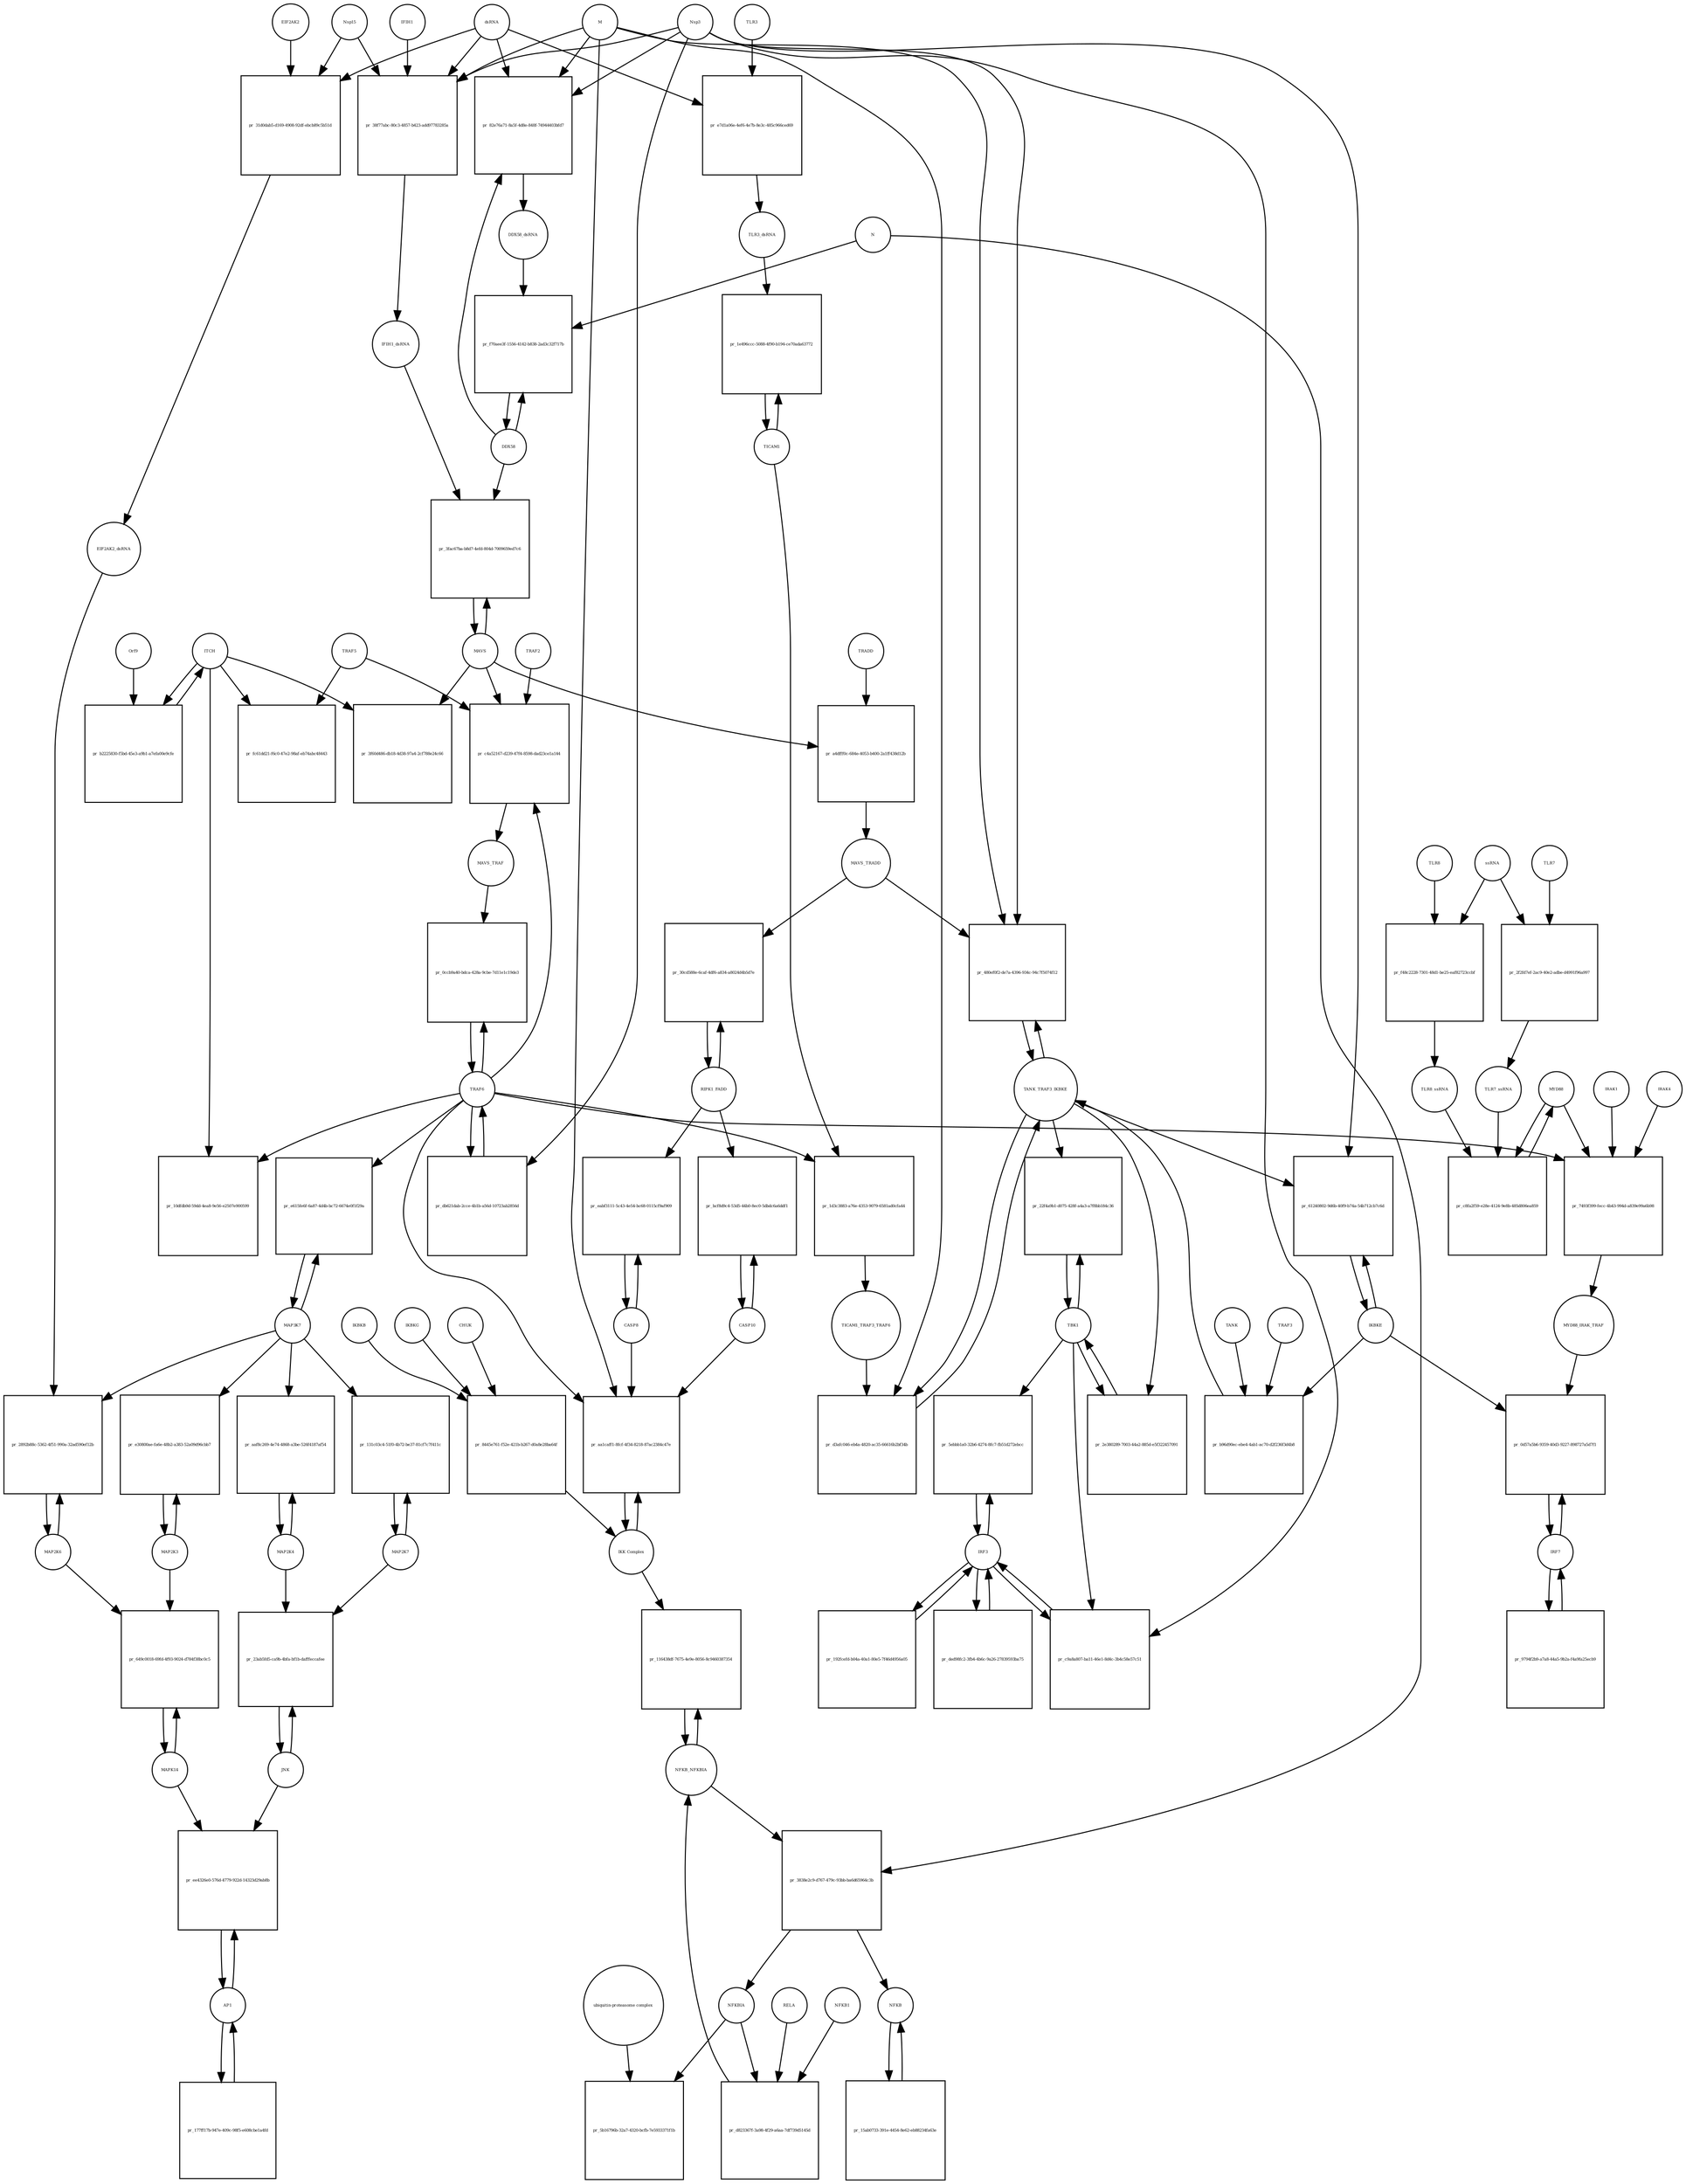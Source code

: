 strict digraph  {
dsRNA [annotation="", bipartite=0, cls="nucleic acid feature", fontsize=4, label=dsRNA, shape=circle];
"pr_82e76a71-8a5f-4d8e-848f-74944403bfd7" [annotation="", bipartite=1, cls=process, fontsize=4, label="pr_82e76a71-8a5f-4d8e-848f-74944403bfd7", shape=square];
DDX58_dsRNA [annotation="", bipartite=0, cls=complex, fontsize=4, label=DDX58_dsRNA, shape=circle];
M [annotation=urn_miriam_ncbiprotein_1796318601, bipartite=0, cls=macromolecule, fontsize=4, label=M, shape=circle];
Nsp3 [annotation=urn_miriam_ncbiprotein_1802476807, bipartite=0, cls=macromolecule, fontsize=4, label=Nsp3, shape=circle];
DDX58 [annotation=urn_miriam_hgnc_19102, bipartite=0, cls=macromolecule, fontsize=4, label=DDX58, shape=circle];
"pr_38f77abc-80c3-4857-b423-add97783285a" [annotation="", bipartite=1, cls=process, fontsize=4, label="pr_38f77abc-80c3-4857-b423-add97783285a", shape=square];
IFIH1_dsRNA [annotation="", bipartite=0, cls=complex, fontsize=4, label=IFIH1_dsRNA, shape=circle];
Nsp15 [annotation=urn_miriam_ncbiprotein_1802476818, bipartite=0, cls=macromolecule, fontsize=4, label=Nsp15, shape=circle];
IFIH1 [annotation=urn_miriam_hgnc_18873, bipartite=0, cls=macromolecule, fontsize=4, label=IFIH1, shape=circle];
"pr_f70aee3f-1556-4142-b838-2ad3c32f717b" [annotation="", bipartite=1, cls=process, fontsize=4, label="pr_f70aee3f-1556-4142-b838-2ad3c32f717b", shape=square];
N [annotation=urn_miriam_ncbiprotein_1798174255, bipartite=0, cls=macromolecule, fontsize=4, label=N, shape=circle];
MAVS [annotation=urn_miriam_hgnc_29233, bipartite=0, cls="macromolecule multimer", fontsize=4, label=MAVS, shape=circle];
"pr_3fac67ba-b8d7-4efd-804d-7009659ed7c6" [annotation="", bipartite=1, cls=process, fontsize=4, label="pr_3fac67ba-b8d7-4efd-804d-7009659ed7c6", shape=square];
NFKBIA [annotation=urn_miriam_hgnc_7797, bipartite=0, cls=macromolecule, fontsize=4, label=NFKBIA, shape=circle];
"pr_5b16796b-32a7-4320-bcfb-7e5933371f1b" [annotation="", bipartite=1, cls=process, fontsize=4, label="pr_5b16796b-32a7-4320-bcfb-7e5933371f1b", shape=square];
"ubiquitin-proteasome complex" [annotation="", bipartite=0, cls=complex, fontsize=4, label="ubiquitin-proteasome complex", shape=circle];
IRF3 [annotation=urn_miriam_hgnc_6118, bipartite=0, cls=macromolecule, fontsize=4, label=IRF3, shape=circle];
"pr_5ebbb1a0-32b6-4274-8fc7-fb51d272ebcc" [annotation="", bipartite=1, cls=process, fontsize=4, label="pr_5ebbb1a0-32b6-4274-8fc7-fb51d272ebcc", shape=square];
TBK1 [annotation="", bipartite=0, cls=macromolecule, fontsize=4, label=TBK1, shape=circle];
"pr_c9a8a807-ba11-46e1-8d4c-3b4c58e57c51" [annotation="", bipartite=1, cls=process, fontsize=4, label="pr_c9a8a807-ba11-46e1-8d4c-3b4c58e57c51", shape=square];
IRF7 [annotation=urn_miriam_hgnc_6122, bipartite=0, cls="macromolecule multimer", fontsize=4, label=IRF7, shape=circle];
"pr_0d57a5b6-9359-40d3-9227-898727a5d7f1" [annotation="", bipartite=1, cls=process, fontsize=4, label="pr_0d57a5b6-9359-40d3-9227-898727a5d7f1", shape=square];
IKBKE [annotation=urn_miriam_hgnc_14552, bipartite=0, cls=macromolecule, fontsize=4, label=IKBKE, shape=circle];
MYD88_IRAK_TRAF [annotation="", bipartite=0, cls=complex, fontsize=4, label=MYD88_IRAK_TRAF, shape=circle];
TRAF6 [annotation=urn_miriam_hgnc_12036, bipartite=0, cls=macromolecule, fontsize=4, label=TRAF6, shape=circle];
"pr_0ccb9a40-bdca-428a-9cbe-7d11e1c19de3" [annotation="", bipartite=1, cls=process, fontsize=4, label="pr_0ccb9a40-bdca-428a-9cbe-7d11e1c19de3", shape=square];
MAVS_TRAF [annotation="", bipartite=0, cls=complex, fontsize=4, label=MAVS_TRAF, shape=circle];
"pr_3f60d486-db18-4d38-97a4-2cf788e24c66" [annotation="", bipartite=1, cls=process, fontsize=4, label="pr_3f60d486-db18-4d38-97a4-2cf788e24c66", shape=square];
ITCH [annotation="", bipartite=0, cls=macromolecule, fontsize=4, label=ITCH, shape=circle];
TRAF5 [annotation=urn_miriam_hgnc_12035, bipartite=0, cls=macromolecule, fontsize=4, label=TRAF5, shape=circle];
"pr_fc61dd21-f6c0-47e2-98af-eb74abc48443" [annotation="", bipartite=1, cls=process, fontsize=4, label="pr_fc61dd21-f6c0-47e2-98af-eb74abc48443", shape=square];
"pr_10dfdb9d-59dd-4ea8-9e56-e2507e900599" [annotation="", bipartite=1, cls=process, fontsize=4, label="pr_10dfdb9d-59dd-4ea8-9e56-e2507e900599", shape=square];
TICAM1 [annotation=urn_miriam_hgnc_18348, bipartite=0, cls=macromolecule, fontsize=4, label=TICAM1, shape=circle];
"pr_1e496ccc-5088-4f90-b194-ce70ada63772" [annotation="", bipartite=1, cls=process, fontsize=4, label="pr_1e496ccc-5088-4f90-b194-ce70ada63772", shape=square];
TLR3_dsRNA [annotation="", bipartite=0, cls=complex, fontsize=4, label=TLR3_dsRNA, shape=circle];
TLR3 [annotation=urn_miriam_hgnc_11849, bipartite=0, cls="macromolecule multimer", fontsize=4, label=TLR3, shape=circle];
"pr_e7d1a06e-4ef6-4e7b-8e3c-485c966ced69" [annotation="", bipartite=1, cls=process, fontsize=4, label="pr_e7d1a06e-4ef6-4e7b-8e3c-485c966ced69", shape=square];
"pr_1d3c3883-a76e-4353-9079-6581ad0cfa44" [annotation="", bipartite=1, cls=process, fontsize=4, label="pr_1d3c3883-a76e-4353-9079-6581ad0cfa44", shape=square];
TICAM1_TRAF3_TRAF6 [annotation="", bipartite=0, cls=complex, fontsize=4, label=TICAM1_TRAF3_TRAF6, shape=circle];
TANK_TRAF3_IKBKE [annotation="", bipartite=0, cls=complex, fontsize=4, label=TANK_TRAF3_IKBKE, shape=circle];
"pr_d3afc046-eb4a-4820-ac35-66616b2bf34b" [annotation="", bipartite=1, cls=process, fontsize=4, label="pr_d3afc046-eb4a-4820-ac35-66616b2bf34b", shape=square];
"pr_22f4a9b1-d075-428f-a4a3-a7f8bb184c36" [annotation="", bipartite=1, cls=process, fontsize=4, label="pr_22f4a9b1-d075-428f-a4a3-a7f8bb184c36", shape=square];
"pr_61240802-9d6b-40f9-b74a-54b712cb7c6d" [annotation="", bipartite=1, cls=process, fontsize=4, label="pr_61240802-9d6b-40f9-b74a-54b712cb7c6d", shape=square];
MYD88 [annotation="", bipartite=0, cls=macromolecule, fontsize=4, label=MYD88, shape=circle];
"pr_7493f399-fecc-4b43-994d-a839e99a6b98" [annotation="", bipartite=1, cls=process, fontsize=4, label="pr_7493f399-fecc-4b43-994d-a839e99a6b98", shape=square];
IRAK1 [annotation=urn_miriam_hgnc_6112, bipartite=0, cls=macromolecule, fontsize=4, label=IRAK1, shape=circle];
IRAK4 [annotation=urn_miriam_hgnc_17967, bipartite=0, cls=macromolecule, fontsize=4, label=IRAK4, shape=circle];
TLR7 [annotation=urn_miriam_hgnc_15631, bipartite=0, cls=macromolecule, fontsize=4, label=TLR7, shape=circle];
"pr_2f2fd7ef-2ac9-40e2-adbe-d4991f96a997" [annotation="", bipartite=1, cls=process, fontsize=4, label="pr_2f2fd7ef-2ac9-40e2-adbe-d4991f96a997", shape=square];
TLR7_ssRNA [annotation="", bipartite=0, cls=complex, fontsize=4, label=TLR7_ssRNA, shape=circle];
ssRNA [annotation="", bipartite=0, cls="nucleic acid feature", fontsize=4, label=ssRNA, shape=circle];
TLR8 [annotation=urn_miriam_hgnc_15632, bipartite=0, cls=macromolecule, fontsize=4, label=TLR8, shape=circle];
"pr_f48c2228-7301-48d1-be25-eaf82723ccbf" [annotation="", bipartite=1, cls=process, fontsize=4, label="pr_f48c2228-7301-48d1-be25-eaf82723ccbf", shape=square];
TLR8_ssRNA [annotation="", bipartite=0, cls=complex, fontsize=4, label=TLR8_ssRNA, shape=circle];
"pr_c8fa2f59-e28e-4124-9e8b-485d806ea859" [annotation="", bipartite=1, cls=process, fontsize=4, label="pr_c8fa2f59-e28e-4124-9e8b-485d806ea859", shape=square];
MAP3K7 [annotation="", bipartite=0, cls=macromolecule, fontsize=4, label=MAP3K7, shape=circle];
"pr_e615fe6f-6a87-4d4b-bc72-6674e0f1f29a" [annotation="", bipartite=1, cls=process, fontsize=4, label="pr_e615fe6f-6a87-4d4b-bc72-6674e0f1f29a", shape=square];
TRAF2 [annotation=urn_miriam_hgnc_12032, bipartite=0, cls=macromolecule, fontsize=4, label=TRAF2, shape=circle];
"pr_c4a52167-d239-47f4-8598-dad23ce1a144" [annotation="", bipartite=1, cls=process, fontsize=4, label="pr_c4a52167-d239-47f4-8598-dad23ce1a144", shape=square];
"pr_b2225830-f5bd-45e3-a9b1-a7efa00e9cfe" [annotation="", bipartite=1, cls=process, fontsize=4, label="pr_b2225830-f5bd-45e3-a9b1-a7efa00e9cfe", shape=square];
Orf9 [annotation=urn_miriam_uniprot_P59636, bipartite=0, cls=macromolecule, fontsize=4, label=Orf9, shape=circle];
"pr_a4dfff0c-684e-4053-b400-2a1ff438d12b" [annotation="", bipartite=1, cls=process, fontsize=4, label="pr_a4dfff0c-684e-4053-b400-2a1ff438d12b", shape=square];
MAVS_TRADD [annotation="", bipartite=0, cls=complex, fontsize=4, label=MAVS_TRADD, shape=circle];
TRADD [annotation=urn_miriam_hgnc_12030, bipartite=0, cls=macromolecule, fontsize=4, label=TRADD, shape=circle];
"pr_db621dab-2cce-4b1b-a56d-10723ab2856d" [annotation="", bipartite=1, cls=process, fontsize=4, label="pr_db621dab-2cce-4b1b-a56d-10723ab2856d", shape=square];
AP1 [annotation="", bipartite=0, cls=complex, fontsize=4, label=AP1, shape=circle];
"pr_ee4326e0-576d-4779-922d-14323d29ab8b" [annotation="", bipartite=1, cls=process, fontsize=4, label="pr_ee4326e0-576d-4779-922d-14323d29ab8b", shape=square];
MAPK14 [annotation="", bipartite=0, cls=macromolecule, fontsize=4, label=MAPK14, shape=circle];
JNK [annotation="", bipartite=0, cls=complex, fontsize=4, label=JNK, shape=circle];
"pr_23ab5fd5-ca9b-4bfa-bf1b-dafffeccafee" [annotation="", bipartite=1, cls=process, fontsize=4, label="pr_23ab5fd5-ca9b-4bfa-bf1b-dafffeccafee", shape=square];
MAP2K7 [annotation="", bipartite=0, cls=macromolecule, fontsize=4, label=MAP2K7, shape=circle];
MAP2K4 [annotation="", bipartite=0, cls=macromolecule, fontsize=4, label=MAP2K4, shape=circle];
"pr_aaf8c269-4e74-4868-a3be-526f4187af54" [annotation="", bipartite=1, cls=process, fontsize=4, label="pr_aaf8c269-4e74-4868-a3be-526f4187af54", shape=square];
"pr_131c03c4-51f0-4b72-be37-81cf7c7f411c" [annotation="", bipartite=1, cls=process, fontsize=4, label="pr_131c03c4-51f0-4b72-be37-81cf7c7f411c", shape=square];
MAP2K3 [annotation="", bipartite=0, cls=macromolecule, fontsize=4, label=MAP2K3, shape=circle];
"pr_e30800ae-fa6e-48b2-a383-52a09d96cbb7" [annotation="", bipartite=1, cls=process, fontsize=4, label="pr_e30800ae-fa6e-48b2-a383-52a09d96cbb7", shape=square];
MAP2K6 [annotation="", bipartite=0, cls=macromolecule, fontsize=4, label=MAP2K6, shape=circle];
"pr_2892b88c-5362-4f51-990a-32ad590ef12b" [annotation="", bipartite=1, cls=process, fontsize=4, label="pr_2892b88c-5362-4f51-990a-32ad590ef12b", shape=square];
EIF2AK2_dsRNA [annotation="", bipartite=0, cls=complex, fontsize=4, label=EIF2AK2_dsRNA, shape=circle];
"pr_31d0dab5-d169-4908-92df-ebcb89c5b51d" [annotation="", bipartite=1, cls=process, fontsize=4, label="pr_31d0dab5-d169-4908-92df-ebcb89c5b51d", shape=square];
EIF2AK2 [annotation=urn_miriam_hgnc_9437, bipartite=0, cls=macromolecule, fontsize=4, label=EIF2AK2, shape=circle];
RIPK1_FADD [annotation="", bipartite=0, cls=complex, fontsize=4, label=RIPK1_FADD, shape=circle];
"pr_30cd588e-6caf-4df6-a834-a8024d4b5d7e" [annotation="", bipartite=1, cls=process, fontsize=4, label="pr_30cd588e-6caf-4df6-a834-a8024d4b5d7e", shape=square];
CASP8 [annotation="", bipartite=0, cls=macromolecule, fontsize=4, label=CASP8, shape=circle];
"pr_eabf3111-5c43-4e54-bc68-0115cf9af909" [annotation="", bipartite=1, cls=process, fontsize=4, label="pr_eabf3111-5c43-4e54-bc68-0115cf9af909", shape=square];
CASP10 [annotation="", bipartite=0, cls=macromolecule, fontsize=4, label=CASP10, shape=circle];
"pr_bcf8d9c4-53d5-44b0-8ec0-5dbdc6a6ddf1" [annotation="", bipartite=1, cls=process, fontsize=4, label="pr_bcf8d9c4-53d5-44b0-8ec0-5dbdc6a6ddf1", shape=square];
NFKB_NFKBIA [annotation="", bipartite=0, cls=complex, fontsize=4, label=NFKB_NFKBIA, shape=circle];
"pr_116438df-7675-4e9e-8056-8c9460387354" [annotation="", bipartite=1, cls=process, fontsize=4, label="pr_116438df-7675-4e9e-8056-8c9460387354", shape=square];
"IKK Complex" [annotation="", bipartite=0, cls=complex, fontsize=4, label="IKK Complex", shape=circle];
"pr_3838e2c9-d767-479c-93bb-ba6d65964c3b" [annotation="", bipartite=1, cls=process, fontsize=4, label="pr_3838e2c9-d767-479c-93bb-ba6d65964c3b", shape=square];
NFKB [annotation="", bipartite=0, cls=complex, fontsize=4, label=NFKB, shape=circle];
"pr_aa1caff1-8fcf-4f34-8218-87ac2384c47e" [annotation="", bipartite=1, cls=process, fontsize=4, label="pr_aa1caff1-8fcf-4f34-8218-87ac2384c47e", shape=square];
"pr_d823367f-3a98-4f29-a6aa-7df739d5145d" [annotation="", bipartite=1, cls=process, fontsize=4, label="pr_d823367f-3a98-4f29-a6aa-7df739d5145d", shape=square];
RELA [annotation="", bipartite=0, cls=macromolecule, fontsize=4, label=RELA, shape=circle];
NFKB1 [annotation="", bipartite=0, cls=macromolecule, fontsize=4, label=NFKB1, shape=circle];
IKBKG [annotation="", bipartite=0, cls=macromolecule, fontsize=4, label=IKBKG, shape=circle];
"pr_8445e761-f52e-421b-b267-d0a8e28ba64f" [annotation="", bipartite=1, cls=process, fontsize=4, label="pr_8445e761-f52e-421b-b267-d0a8e28ba64f", shape=square];
CHUK [annotation="", bipartite=0, cls=macromolecule, fontsize=4, label=CHUK, shape=circle];
IKBKB [annotation="", bipartite=0, cls=macromolecule, fontsize=4, label=IKBKB, shape=circle];
"pr_480ef0f2-de7a-4396-934c-94c7f5074f12" [annotation="", bipartite=1, cls=process, fontsize=4, label="pr_480ef0f2-de7a-4396-934c-94c7f5074f12", shape=square];
"pr_2e380289-7003-44a2-885d-e5f322457091" [annotation="", bipartite=1, cls=process, fontsize=4, label="pr_2e380289-7003-44a2-885d-e5f322457091", shape=square];
"pr_649c0018-69fd-4f93-9024-d784f38bc0c5" [annotation="", bipartite=1, cls=process, fontsize=4, label="pr_649c0018-69fd-4f93-9024-d784f38bc0c5", shape=square];
TRAF3 [annotation="", bipartite=0, cls=macromolecule, fontsize=4, label=TRAF3, shape=circle];
"pr_b96d90ec-ebe4-4ab1-ac70-d2f236f3d4b8" [annotation="", bipartite=1, cls=process, fontsize=4, label="pr_b96d90ec-ebe4-4ab1-ac70-d2f236f3d4b8", shape=square];
TANK [annotation="", bipartite=0, cls=macromolecule, fontsize=4, label=TANK, shape=circle];
"pr_177ff17b-947e-409c-98f5-e608cbe1a4fd" [annotation="", bipartite=1, cls=process, fontsize=4, label="pr_177ff17b-947e-409c-98f5-e608cbe1a4fd", shape=square];
"pr_9794f2b9-a7a8-44a5-9b2a-f4a9fa25ecb9" [annotation="", bipartite=1, cls=process, fontsize=4, label="pr_9794f2b9-a7a8-44a5-9b2a-f4a9fa25ecb9", shape=square];
"pr_192fcefd-b04a-40a1-80e5-7f46d4956a05" [annotation="", bipartite=1, cls=process, fontsize=4, label="pr_192fcefd-b04a-40a1-80e5-7f46d4956a05", shape=square];
"pr_15ab0733-391e-4454-8e62-eb88234fa63e" [annotation="", bipartite=1, cls=process, fontsize=4, label="pr_15ab0733-391e-4454-8e62-eb88234fa63e", shape=square];
"pr_ded98fc2-3fb4-4b6c-9a26-27839593ba75" [annotation="", bipartite=1, cls=process, fontsize=4, label="pr_ded98fc2-3fb4-4b6c-9a26-27839593ba75", shape=square];
dsRNA -> "pr_82e76a71-8a5f-4d8e-848f-74944403bfd7"  [annotation="", interaction_type=consumption];
dsRNA -> "pr_38f77abc-80c3-4857-b423-add97783285a"  [annotation="", interaction_type=consumption];
dsRNA -> "pr_e7d1a06e-4ef6-4e7b-8e3c-485c966ced69"  [annotation="", interaction_type=consumption];
dsRNA -> "pr_31d0dab5-d169-4908-92df-ebcb89c5b51d"  [annotation="", interaction_type=consumption];
"pr_82e76a71-8a5f-4d8e-848f-74944403bfd7" -> DDX58_dsRNA  [annotation="", interaction_type=production];
DDX58_dsRNA -> "pr_f70aee3f-1556-4142-b838-2ad3c32f717b"  [annotation="urn_miriam_pubmed_25581309|urn_miriam_pubmed_28148787|urn_miriam_taxonomy_694009", interaction_type=catalysis];
M -> "pr_82e76a71-8a5f-4d8e-848f-74944403bfd7"  [annotation="urn_miriam_pubmed_20303872|urn_miriam_pubmed_19380580|urn_miriam_pubmed_31226023|urn_miriam_taxonomy_694009", interaction_type=inhibition];
M -> "pr_38f77abc-80c3-4857-b423-add97783285a"  [annotation="urn_miriam_pubmed_28484023|urn_miriam_pubmed_19380580|urn_miriam_pubmed_31226023|urn_miriam_taxonomy_694009", interaction_type=inhibition];
M -> "pr_d3afc046-eb4a-4820-ac35-66616b2bf34b"  [annotation="urn_miriam_pubmed_19380580|urn_miriam_pubmed_19366914|urn_miriam_taxonomy_694009", interaction_type=inhibition];
M -> "pr_aa1caff1-8fcf-4f34-8218-87ac2384c47e"  [annotation="urn_miriam_pubmed_19366914|urn_miriam_pubmed_20303872|urn_miriam_pubmed_17705188|urn_miriam_pubmed_694009", interaction_type=inhibition];
M -> "pr_480ef0f2-de7a-4396-934c-94c7f5074f12"  [annotation="urn_miriam_pubmed_19366914|urn_miriam_pubmed_27164085|urn_miriam_pubmed_19380580|urn_miriam_taxonomy_694009", interaction_type=inhibition];
Nsp3 -> "pr_82e76a71-8a5f-4d8e-848f-74944403bfd7"  [annotation="urn_miriam_pubmed_20303872|urn_miriam_pubmed_19380580|urn_miriam_pubmed_31226023|urn_miriam_taxonomy_694009", interaction_type=inhibition];
Nsp3 -> "pr_38f77abc-80c3-4857-b423-add97783285a"  [annotation="urn_miriam_pubmed_28484023|urn_miriam_pubmed_19380580|urn_miriam_pubmed_31226023|urn_miriam_taxonomy_694009", interaction_type=inhibition];
Nsp3 -> "pr_c9a8a807-ba11-46e1-8d4c-3b4c58e57c51"  [annotation="urn_miriam_pubmed_17761676|urn_miriam_pubmed_31226023|urn_miriam_taxonomy_694009", interaction_type=inhibition];
Nsp3 -> "pr_61240802-9d6b-40f9-b74a-54b712cb7c6d"  [annotation="urn_miriam_pubmed_20303872|urn_miriam_pubmed_31226023|urn_miriam_taxonomy_694009", interaction_type=inhibition];
Nsp3 -> "pr_db621dab-2cce-4b1b-a56d-10723ab2856d"  [annotation="urn_miriam_pubmed_27164085|urn_miriam_taxonomy_694009", interaction_type=catalysis];
Nsp3 -> "pr_480ef0f2-de7a-4396-934c-94c7f5074f12"  [annotation="urn_miriam_pubmed_19366914|urn_miriam_pubmed_27164085|urn_miriam_pubmed_19380580|urn_miriam_taxonomy_694009", interaction_type=inhibition];
DDX58 -> "pr_82e76a71-8a5f-4d8e-848f-74944403bfd7"  [annotation="", interaction_type=consumption];
DDX58 -> "pr_f70aee3f-1556-4142-b838-2ad3c32f717b"  [annotation="", interaction_type=consumption];
DDX58 -> "pr_3fac67ba-b8d7-4efd-804d-7009659ed7c6"  [annotation=urn_miriam_pubmed_25581309, interaction_type=catalysis];
"pr_38f77abc-80c3-4857-b423-add97783285a" -> IFIH1_dsRNA  [annotation="", interaction_type=production];
IFIH1_dsRNA -> "pr_3fac67ba-b8d7-4efd-804d-7009659ed7c6"  [annotation=urn_miriam_pubmed_25581309, interaction_type=catalysis];
Nsp15 -> "pr_38f77abc-80c3-4857-b423-add97783285a"  [annotation="urn_miriam_pubmed_28484023|urn_miriam_pubmed_19380580|urn_miriam_pubmed_31226023|urn_miriam_taxonomy_694009", interaction_type=inhibition];
Nsp15 -> "pr_31d0dab5-d169-4908-92df-ebcb89c5b51d"  [annotation="urn_miriam_pubmed_28484023|urn_miriam_pubmed_19366914|urn_miriam_taxonomy_694009", interaction_type=inhibition];
IFIH1 -> "pr_38f77abc-80c3-4857-b423-add97783285a"  [annotation="", interaction_type=consumption];
"pr_f70aee3f-1556-4142-b838-2ad3c32f717b" -> DDX58  [annotation="", interaction_type=production];
N -> "pr_f70aee3f-1556-4142-b838-2ad3c32f717b"  [annotation="urn_miriam_pubmed_25581309|urn_miriam_pubmed_28148787|urn_miriam_taxonomy_694009", interaction_type=inhibition];
N -> "pr_3838e2c9-d767-479c-93bb-ba6d65964c3b"  [annotation="urn_miriam_pubmed_16143815|urn_miriam_taxonomy_694009", interaction_type=stimulation];
MAVS -> "pr_3fac67ba-b8d7-4efd-804d-7009659ed7c6"  [annotation="", interaction_type=consumption];
MAVS -> "pr_3f60d486-db18-4d38-97a4-2cf788e24c66"  [annotation="", interaction_type=consumption];
MAVS -> "pr_c4a52167-d239-47f4-8598-dad23ce1a144"  [annotation="", interaction_type=consumption];
MAVS -> "pr_a4dfff0c-684e-4053-b400-2a1ff438d12b"  [annotation="", interaction_type=consumption];
"pr_3fac67ba-b8d7-4efd-804d-7009659ed7c6" -> MAVS  [annotation="", interaction_type=production];
NFKBIA -> "pr_5b16796b-32a7-4320-bcfb-7e5933371f1b"  [annotation="", interaction_type=consumption];
NFKBIA -> "pr_d823367f-3a98-4f29-a6aa-7df739d5145d"  [annotation="", interaction_type=consumption];
"ubiquitin-proteasome complex" -> "pr_5b16796b-32a7-4320-bcfb-7e5933371f1b"  [annotation=urn_miriam_pubmed_20303872, interaction_type=catalysis];
IRF3 -> "pr_5ebbb1a0-32b6-4274-8fc7-fb51d272ebcc"  [annotation="", interaction_type=consumption];
IRF3 -> "pr_c9a8a807-ba11-46e1-8d4c-3b4c58e57c51"  [annotation="", interaction_type=consumption];
IRF3 -> "pr_192fcefd-b04a-40a1-80e5-7f46d4956a05"  [annotation="", interaction_type=consumption];
IRF3 -> "pr_ded98fc2-3fb4-4b6c-9a26-27839593ba75"  [annotation="", interaction_type=consumption];
"pr_5ebbb1a0-32b6-4274-8fc7-fb51d272ebcc" -> IRF3  [annotation="", interaction_type=production];
TBK1 -> "pr_5ebbb1a0-32b6-4274-8fc7-fb51d272ebcc"  [annotation=urn_miriam_pubmed_25581309, interaction_type=catalysis];
TBK1 -> "pr_c9a8a807-ba11-46e1-8d4c-3b4c58e57c51"  [annotation="urn_miriam_pubmed_17761676|urn_miriam_pubmed_31226023|urn_miriam_taxonomy_694009", interaction_type=catalysis];
TBK1 -> "pr_22f4a9b1-d075-428f-a4a3-a7f8bb184c36"  [annotation="", interaction_type=consumption];
TBK1 -> "pr_2e380289-7003-44a2-885d-e5f322457091"  [annotation="", interaction_type=consumption];
"pr_c9a8a807-ba11-46e1-8d4c-3b4c58e57c51" -> IRF3  [annotation="", interaction_type=production];
IRF7 -> "pr_0d57a5b6-9359-40d3-9227-898727a5d7f1"  [annotation="", interaction_type=consumption];
IRF7 -> "pr_9794f2b9-a7a8-44a5-9b2a-f4a9fa25ecb9"  [annotation="", interaction_type=consumption];
"pr_0d57a5b6-9359-40d3-9227-898727a5d7f1" -> IRF7  [annotation="", interaction_type=production];
IKBKE -> "pr_0d57a5b6-9359-40d3-9227-898727a5d7f1"  [annotation=urn_miriam_pubmed_20303872, interaction_type=catalysis];
IKBKE -> "pr_61240802-9d6b-40f9-b74a-54b712cb7c6d"  [annotation="", interaction_type=consumption];
IKBKE -> "pr_b96d90ec-ebe4-4ab1-ac70-d2f236f3d4b8"  [annotation="", interaction_type=consumption];
MYD88_IRAK_TRAF -> "pr_0d57a5b6-9359-40d3-9227-898727a5d7f1"  [annotation=urn_miriam_pubmed_20303872, interaction_type=catalysis];
TRAF6 -> "pr_0ccb9a40-bdca-428a-9cbe-7d11e1c19de3"  [annotation="", interaction_type=consumption];
TRAF6 -> "pr_10dfdb9d-59dd-4ea8-9e56-e2507e900599"  [annotation="", interaction_type=consumption];
TRAF6 -> "pr_1d3c3883-a76e-4353-9079-6581ad0cfa44"  [annotation="", interaction_type=consumption];
TRAF6 -> "pr_7493f399-fecc-4b43-994d-a839e99a6b98"  [annotation="", interaction_type=consumption];
TRAF6 -> "pr_e615fe6f-6a87-4d4b-bc72-6674e0f1f29a"  [annotation=urn_miriam_pubmed_19366914, interaction_type=stimulation];
TRAF6 -> "pr_c4a52167-d239-47f4-8598-dad23ce1a144"  [annotation="", interaction_type=consumption];
TRAF6 -> "pr_db621dab-2cce-4b1b-a56d-10723ab2856d"  [annotation="", interaction_type=consumption];
TRAF6 -> "pr_aa1caff1-8fcf-4f34-8218-87ac2384c47e"  [annotation="urn_miriam_pubmed_19366914|urn_miriam_pubmed_20303872|urn_miriam_pubmed_17705188|urn_miriam_pubmed_694009", interaction_type=stimulation];
"pr_0ccb9a40-bdca-428a-9cbe-7d11e1c19de3" -> TRAF6  [annotation="", interaction_type=production];
MAVS_TRAF -> "pr_0ccb9a40-bdca-428a-9cbe-7d11e1c19de3"  [annotation=urn_miriam_pubmed_19366914, interaction_type=catalysis];
ITCH -> "pr_3f60d486-db18-4d38-97a4-2cf788e24c66"  [annotation=urn_miriam_pubmed_25135833, interaction_type=catalysis];
ITCH -> "pr_fc61dd21-f6c0-47e2-98af-eb74abc48443"  [annotation=urn_miriam_pubmed_25135833, interaction_type=catalysis];
ITCH -> "pr_10dfdb9d-59dd-4ea8-9e56-e2507e900599"  [annotation=urn_miriam_pubmed_25135833, interaction_type=catalysis];
ITCH -> "pr_b2225830-f5bd-45e3-a9b1-a7efa00e9cfe"  [annotation="", interaction_type=consumption];
TRAF5 -> "pr_fc61dd21-f6c0-47e2-98af-eb74abc48443"  [annotation="", interaction_type=consumption];
TRAF5 -> "pr_c4a52167-d239-47f4-8598-dad23ce1a144"  [annotation="", interaction_type=consumption];
TICAM1 -> "pr_1e496ccc-5088-4f90-b194-ce70ada63772"  [annotation="", interaction_type=consumption];
TICAM1 -> "pr_1d3c3883-a76e-4353-9079-6581ad0cfa44"  [annotation="", interaction_type=consumption];
"pr_1e496ccc-5088-4f90-b194-ce70ada63772" -> TICAM1  [annotation="", interaction_type=production];
TLR3_dsRNA -> "pr_1e496ccc-5088-4f90-b194-ce70ada63772"  [annotation=urn_miriam_pubmed_20303872, interaction_type=stimulation];
TLR3 -> "pr_e7d1a06e-4ef6-4e7b-8e3c-485c966ced69"  [annotation="", interaction_type=consumption];
"pr_e7d1a06e-4ef6-4e7b-8e3c-485c966ced69" -> TLR3_dsRNA  [annotation="", interaction_type=production];
"pr_1d3c3883-a76e-4353-9079-6581ad0cfa44" -> TICAM1_TRAF3_TRAF6  [annotation="", interaction_type=production];
TICAM1_TRAF3_TRAF6 -> "pr_d3afc046-eb4a-4820-ac35-66616b2bf34b"  [annotation="urn_miriam_pubmed_19380580|urn_miriam_pubmed_19366914|urn_miriam_taxonomy_694009", interaction_type=stimulation];
TANK_TRAF3_IKBKE -> "pr_d3afc046-eb4a-4820-ac35-66616b2bf34b"  [annotation="", interaction_type=consumption];
TANK_TRAF3_IKBKE -> "pr_22f4a9b1-d075-428f-a4a3-a7f8bb184c36"  [annotation=urn_miriam_pubmed_20303872, interaction_type=stimulation];
TANK_TRAF3_IKBKE -> "pr_61240802-9d6b-40f9-b74a-54b712cb7c6d"  [annotation="urn_miriam_pubmed_20303872|urn_miriam_pubmed_31226023|urn_miriam_taxonomy_694009", interaction_type=stimulation];
TANK_TRAF3_IKBKE -> "pr_480ef0f2-de7a-4396-934c-94c7f5074f12"  [annotation="", interaction_type=consumption];
TANK_TRAF3_IKBKE -> "pr_2e380289-7003-44a2-885d-e5f322457091"  [annotation=urn_miriam_pubmed_19366914, interaction_type=stimulation];
"pr_d3afc046-eb4a-4820-ac35-66616b2bf34b" -> TANK_TRAF3_IKBKE  [annotation="", interaction_type=production];
"pr_22f4a9b1-d075-428f-a4a3-a7f8bb184c36" -> TBK1  [annotation="", interaction_type=production];
"pr_61240802-9d6b-40f9-b74a-54b712cb7c6d" -> IKBKE  [annotation="", interaction_type=production];
MYD88 -> "pr_7493f399-fecc-4b43-994d-a839e99a6b98"  [annotation="", interaction_type=consumption];
MYD88 -> "pr_c8fa2f59-e28e-4124-9e8b-485d806ea859"  [annotation="", interaction_type=consumption];
"pr_7493f399-fecc-4b43-994d-a839e99a6b98" -> MYD88_IRAK_TRAF  [annotation="", interaction_type=production];
IRAK1 -> "pr_7493f399-fecc-4b43-994d-a839e99a6b98"  [annotation="", interaction_type=consumption];
IRAK4 -> "pr_7493f399-fecc-4b43-994d-a839e99a6b98"  [annotation="", interaction_type=consumption];
TLR7 -> "pr_2f2fd7ef-2ac9-40e2-adbe-d4991f96a997"  [annotation="", interaction_type=consumption];
"pr_2f2fd7ef-2ac9-40e2-adbe-d4991f96a997" -> TLR7_ssRNA  [annotation="", interaction_type=production];
TLR7_ssRNA -> "pr_c8fa2f59-e28e-4124-9e8b-485d806ea859"  [annotation=urn_miriam_pubmed_19366914, interaction_type=stimulation];
ssRNA -> "pr_2f2fd7ef-2ac9-40e2-adbe-d4991f96a997"  [annotation="", interaction_type=consumption];
ssRNA -> "pr_f48c2228-7301-48d1-be25-eaf82723ccbf"  [annotation="", interaction_type=consumption];
TLR8 -> "pr_f48c2228-7301-48d1-be25-eaf82723ccbf"  [annotation="", interaction_type=consumption];
"pr_f48c2228-7301-48d1-be25-eaf82723ccbf" -> TLR8_ssRNA  [annotation="", interaction_type=production];
TLR8_ssRNA -> "pr_c8fa2f59-e28e-4124-9e8b-485d806ea859"  [annotation=urn_miriam_pubmed_19366914, interaction_type=stimulation];
"pr_c8fa2f59-e28e-4124-9e8b-485d806ea859" -> MYD88  [annotation="", interaction_type=production];
MAP3K7 -> "pr_e615fe6f-6a87-4d4b-bc72-6674e0f1f29a"  [annotation="", interaction_type=consumption];
MAP3K7 -> "pr_aaf8c269-4e74-4868-a3be-526f4187af54"  [annotation=urn_miriam_pubmed_19366914, interaction_type=catalysis];
MAP3K7 -> "pr_131c03c4-51f0-4b72-be37-81cf7c7f411c"  [annotation=urn_miriam_pubmed_19366914, interaction_type=catalysis];
MAP3K7 -> "pr_e30800ae-fa6e-48b2-a383-52a09d96cbb7"  [annotation=urn_miriam_pubmed_19366914, interaction_type=catalysis];
MAP3K7 -> "pr_2892b88c-5362-4f51-990a-32ad590ef12b"  [annotation=urn_miriam_pubmed_19366914, interaction_type=catalysis];
"pr_e615fe6f-6a87-4d4b-bc72-6674e0f1f29a" -> MAP3K7  [annotation="", interaction_type=production];
TRAF2 -> "pr_c4a52167-d239-47f4-8598-dad23ce1a144"  [annotation="", interaction_type=consumption];
"pr_c4a52167-d239-47f4-8598-dad23ce1a144" -> MAVS_TRAF  [annotation="", interaction_type=production];
"pr_b2225830-f5bd-45e3-a9b1-a7efa00e9cfe" -> ITCH  [annotation="", interaction_type=production];
Orf9 -> "pr_b2225830-f5bd-45e3-a9b1-a7efa00e9cfe"  [annotation="urn_miriam_pubmed_25135833|urn_miriam_taxonomy_694009", interaction_type=stimulation];
"pr_a4dfff0c-684e-4053-b400-2a1ff438d12b" -> MAVS_TRADD  [annotation="", interaction_type=production];
MAVS_TRADD -> "pr_30cd588e-6caf-4df6-a834-a8024d4b5d7e"  [annotation=urn_miriam_pubmed_19366914, interaction_type=stimulation];
MAVS_TRADD -> "pr_480ef0f2-de7a-4396-934c-94c7f5074f12"  [annotation="urn_miriam_pubmed_19366914|urn_miriam_pubmed_27164085|urn_miriam_pubmed_19380580|urn_miriam_taxonomy_694009", interaction_type=stimulation];
TRADD -> "pr_a4dfff0c-684e-4053-b400-2a1ff438d12b"  [annotation="", interaction_type=consumption];
"pr_db621dab-2cce-4b1b-a56d-10723ab2856d" -> TRAF6  [annotation="", interaction_type=production];
AP1 -> "pr_ee4326e0-576d-4779-922d-14323d29ab8b"  [annotation="", interaction_type=consumption];
AP1 -> "pr_177ff17b-947e-409c-98f5-e608cbe1a4fd"  [annotation="", interaction_type=consumption];
"pr_ee4326e0-576d-4779-922d-14323d29ab8b" -> AP1  [annotation="", interaction_type=production];
MAPK14 -> "pr_ee4326e0-576d-4779-922d-14323d29ab8b"  [annotation=urn_miriam_pubmed_19366914, interaction_type=stimulation];
MAPK14 -> "pr_649c0018-69fd-4f93-9024-d784f38bc0c5"  [annotation="", interaction_type=consumption];
JNK -> "pr_ee4326e0-576d-4779-922d-14323d29ab8b"  [annotation=urn_miriam_pubmed_19366914, interaction_type=stimulation];
JNK -> "pr_23ab5fd5-ca9b-4bfa-bf1b-dafffeccafee"  [annotation="", interaction_type=consumption];
"pr_23ab5fd5-ca9b-4bfa-bf1b-dafffeccafee" -> JNK  [annotation="", interaction_type=production];
MAP2K7 -> "pr_23ab5fd5-ca9b-4bfa-bf1b-dafffeccafee"  [annotation=urn_miriam_pubmed_19366914, interaction_type=catalysis];
MAP2K7 -> "pr_131c03c4-51f0-4b72-be37-81cf7c7f411c"  [annotation="", interaction_type=consumption];
MAP2K4 -> "pr_23ab5fd5-ca9b-4bfa-bf1b-dafffeccafee"  [annotation=urn_miriam_pubmed_19366914, interaction_type=catalysis];
MAP2K4 -> "pr_aaf8c269-4e74-4868-a3be-526f4187af54"  [annotation="", interaction_type=consumption];
"pr_aaf8c269-4e74-4868-a3be-526f4187af54" -> MAP2K4  [annotation="", interaction_type=production];
"pr_131c03c4-51f0-4b72-be37-81cf7c7f411c" -> MAP2K7  [annotation="", interaction_type=production];
MAP2K3 -> "pr_e30800ae-fa6e-48b2-a383-52a09d96cbb7"  [annotation="", interaction_type=consumption];
MAP2K3 -> "pr_649c0018-69fd-4f93-9024-d784f38bc0c5"  [annotation=urn_miriam_pubmed_19366914, interaction_type=catalysis];
"pr_e30800ae-fa6e-48b2-a383-52a09d96cbb7" -> MAP2K3  [annotation="", interaction_type=production];
MAP2K6 -> "pr_2892b88c-5362-4f51-990a-32ad590ef12b"  [annotation="", interaction_type=consumption];
MAP2K6 -> "pr_649c0018-69fd-4f93-9024-d784f38bc0c5"  [annotation=urn_miriam_pubmed_19366914, interaction_type=catalysis];
"pr_2892b88c-5362-4f51-990a-32ad590ef12b" -> MAP2K6  [annotation="", interaction_type=production];
EIF2AK2_dsRNA -> "pr_2892b88c-5362-4f51-990a-32ad590ef12b"  [annotation=urn_miriam_pubmed_19366914, interaction_type=stimulation];
"pr_31d0dab5-d169-4908-92df-ebcb89c5b51d" -> EIF2AK2_dsRNA  [annotation="", interaction_type=production];
EIF2AK2 -> "pr_31d0dab5-d169-4908-92df-ebcb89c5b51d"  [annotation="", interaction_type=consumption];
RIPK1_FADD -> "pr_30cd588e-6caf-4df6-a834-a8024d4b5d7e"  [annotation="", interaction_type=consumption];
RIPK1_FADD -> "pr_eabf3111-5c43-4e54-bc68-0115cf9af909"  [annotation=urn_miriam_pubmed_19366914, interaction_type=stimulation];
RIPK1_FADD -> "pr_bcf8d9c4-53d5-44b0-8ec0-5dbdc6a6ddf1"  [annotation=urn_miriam_pubmed_20303872, interaction_type=stimulation];
"pr_30cd588e-6caf-4df6-a834-a8024d4b5d7e" -> RIPK1_FADD  [annotation="", interaction_type=production];
CASP8 -> "pr_eabf3111-5c43-4e54-bc68-0115cf9af909"  [annotation="", interaction_type=consumption];
CASP8 -> "pr_aa1caff1-8fcf-4f34-8218-87ac2384c47e"  [annotation="urn_miriam_pubmed_19366914|urn_miriam_pubmed_20303872|urn_miriam_pubmed_17705188|urn_miriam_pubmed_694009", interaction_type=stimulation];
"pr_eabf3111-5c43-4e54-bc68-0115cf9af909" -> CASP8  [annotation="", interaction_type=production];
CASP10 -> "pr_bcf8d9c4-53d5-44b0-8ec0-5dbdc6a6ddf1"  [annotation="", interaction_type=consumption];
CASP10 -> "pr_aa1caff1-8fcf-4f34-8218-87ac2384c47e"  [annotation="urn_miriam_pubmed_19366914|urn_miriam_pubmed_20303872|urn_miriam_pubmed_17705188|urn_miriam_pubmed_694009", interaction_type=stimulation];
"pr_bcf8d9c4-53d5-44b0-8ec0-5dbdc6a6ddf1" -> CASP10  [annotation="", interaction_type=production];
NFKB_NFKBIA -> "pr_116438df-7675-4e9e-8056-8c9460387354"  [annotation="", interaction_type=consumption];
NFKB_NFKBIA -> "pr_3838e2c9-d767-479c-93bb-ba6d65964c3b"  [annotation="", interaction_type=consumption];
"pr_116438df-7675-4e9e-8056-8c9460387354" -> NFKB_NFKBIA  [annotation="", interaction_type=production];
"IKK Complex" -> "pr_116438df-7675-4e9e-8056-8c9460387354"  [annotation=urn_miriam_pubmed_19366914, interaction_type=catalysis];
"IKK Complex" -> "pr_aa1caff1-8fcf-4f34-8218-87ac2384c47e"  [annotation="", interaction_type=consumption];
"pr_3838e2c9-d767-479c-93bb-ba6d65964c3b" -> NFKB  [annotation="", interaction_type=production];
"pr_3838e2c9-d767-479c-93bb-ba6d65964c3b" -> NFKBIA  [annotation="", interaction_type=production];
NFKB -> "pr_15ab0733-391e-4454-8e62-eb88234fa63e"  [annotation="", interaction_type=consumption];
"pr_aa1caff1-8fcf-4f34-8218-87ac2384c47e" -> "IKK Complex"  [annotation="", interaction_type=production];
"pr_d823367f-3a98-4f29-a6aa-7df739d5145d" -> NFKB_NFKBIA  [annotation="", interaction_type=production];
RELA -> "pr_d823367f-3a98-4f29-a6aa-7df739d5145d"  [annotation="", interaction_type=consumption];
NFKB1 -> "pr_d823367f-3a98-4f29-a6aa-7df739d5145d"  [annotation="", interaction_type=consumption];
IKBKG -> "pr_8445e761-f52e-421b-b267-d0a8e28ba64f"  [annotation="", interaction_type=consumption];
"pr_8445e761-f52e-421b-b267-d0a8e28ba64f" -> "IKK Complex"  [annotation="", interaction_type=production];
CHUK -> "pr_8445e761-f52e-421b-b267-d0a8e28ba64f"  [annotation="", interaction_type=consumption];
IKBKB -> "pr_8445e761-f52e-421b-b267-d0a8e28ba64f"  [annotation="", interaction_type=consumption];
"pr_480ef0f2-de7a-4396-934c-94c7f5074f12" -> TANK_TRAF3_IKBKE  [annotation="", interaction_type=production];
"pr_2e380289-7003-44a2-885d-e5f322457091" -> TBK1  [annotation="", interaction_type=production];
"pr_649c0018-69fd-4f93-9024-d784f38bc0c5" -> MAPK14  [annotation="", interaction_type=production];
TRAF3 -> "pr_b96d90ec-ebe4-4ab1-ac70-d2f236f3d4b8"  [annotation="", interaction_type=consumption];
"pr_b96d90ec-ebe4-4ab1-ac70-d2f236f3d4b8" -> TANK_TRAF3_IKBKE  [annotation="", interaction_type=production];
TANK -> "pr_b96d90ec-ebe4-4ab1-ac70-d2f236f3d4b8"  [annotation="", interaction_type=consumption];
"pr_177ff17b-947e-409c-98f5-e608cbe1a4fd" -> AP1  [annotation="", interaction_type=production];
"pr_9794f2b9-a7a8-44a5-9b2a-f4a9fa25ecb9" -> IRF7  [annotation="", interaction_type=production];
"pr_192fcefd-b04a-40a1-80e5-7f46d4956a05" -> IRF3  [annotation="", interaction_type=production];
"pr_15ab0733-391e-4454-8e62-eb88234fa63e" -> NFKB  [annotation="", interaction_type=production];
"pr_ded98fc2-3fb4-4b6c-9a26-27839593ba75" -> IRF3  [annotation="", interaction_type=production];
}
